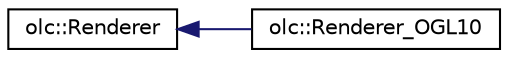 digraph "Graphical Class Hierarchy"
{
 // LATEX_PDF_SIZE
  edge [fontname="Helvetica",fontsize="10",labelfontname="Helvetica",labelfontsize="10"];
  node [fontname="Helvetica",fontsize="10",shape=record];
  rankdir="LR";
  Node0 [label="olc::Renderer",height=0.2,width=0.4,color="black", fillcolor="white", style="filled",URL="$classolc_1_1Renderer.html",tooltip=" "];
  Node0 -> Node1 [dir="back",color="midnightblue",fontsize="10",style="solid",fontname="Helvetica"];
  Node1 [label="olc::Renderer_OGL10",height=0.2,width=0.4,color="black", fillcolor="white", style="filled",URL="$classolc_1_1Renderer__OGL10.html",tooltip=" "];
}
